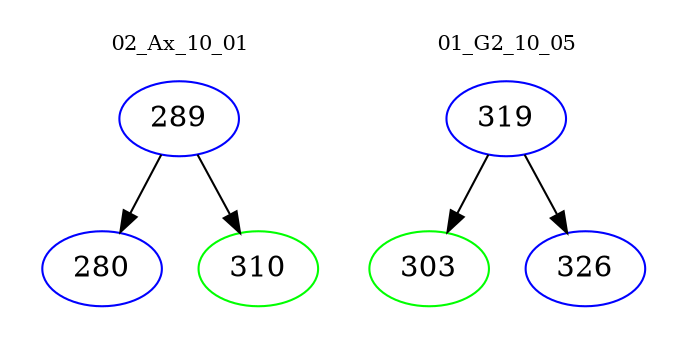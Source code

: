 digraph{
subgraph cluster_0 {
color = white
label = "02_Ax_10_01";
fontsize=10;
T0_289 [label="289", color="blue"]
T0_289 -> T0_280 [color="black"]
T0_280 [label="280", color="blue"]
T0_289 -> T0_310 [color="black"]
T0_310 [label="310", color="green"]
}
subgraph cluster_1 {
color = white
label = "01_G2_10_05";
fontsize=10;
T1_319 [label="319", color="blue"]
T1_319 -> T1_303 [color="black"]
T1_303 [label="303", color="green"]
T1_319 -> T1_326 [color="black"]
T1_326 [label="326", color="blue"]
}
}
